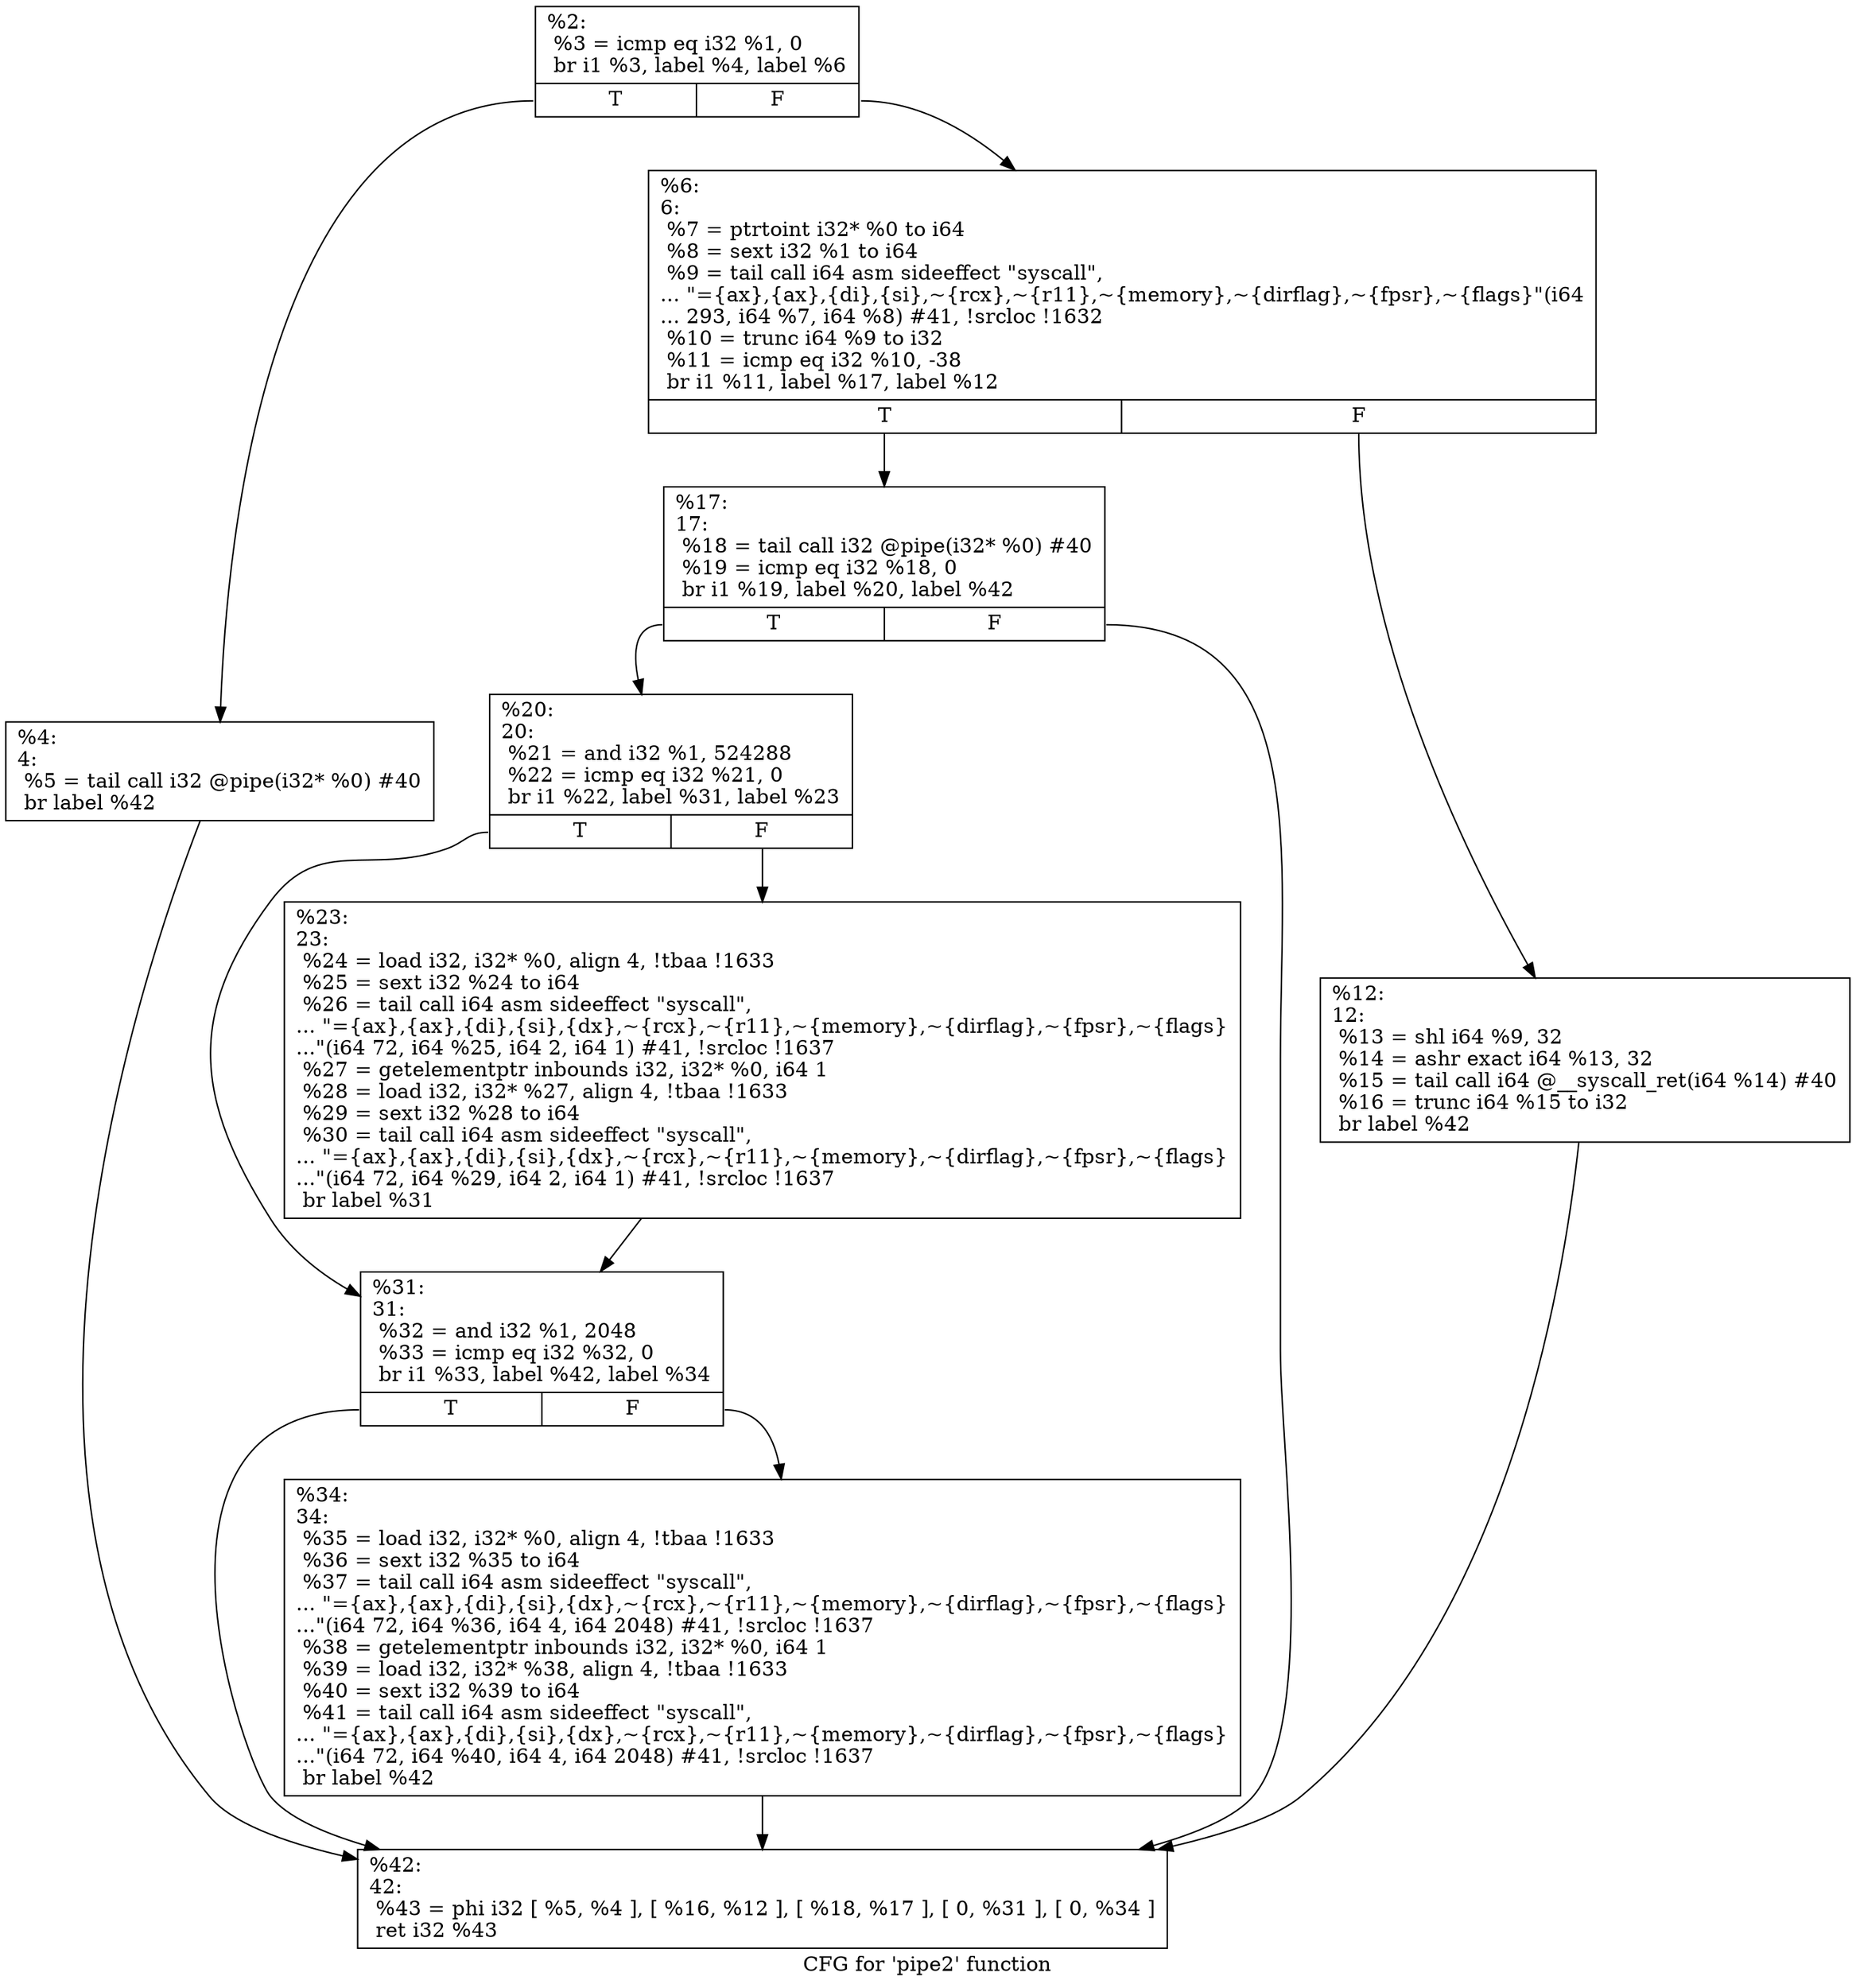 digraph "CFG for 'pipe2' function" {
	label="CFG for 'pipe2' function";

	Node0x167f300 [shape=record,label="{%2:\l  %3 = icmp eq i32 %1, 0\l  br i1 %3, label %4, label %6\l|{<s0>T|<s1>F}}"];
	Node0x167f300:s0 -> Node0x167f410;
	Node0x167f300:s1 -> Node0x167f460;
	Node0x167f410 [shape=record,label="{%4:\l4:                                                \l  %5 = tail call i32 @pipe(i32* %0) #40\l  br label %42\l}"];
	Node0x167f410 -> Node0x167f690;
	Node0x167f460 [shape=record,label="{%6:\l6:                                                \l  %7 = ptrtoint i32* %0 to i64\l  %8 = sext i32 %1 to i64\l  %9 = tail call i64 asm sideeffect \"syscall\",\l... \"=\{ax\},\{ax\},\{di\},\{si\},~\{rcx\},~\{r11\},~\{memory\},~\{dirflag\},~\{fpsr\},~\{flags\}\"(i64\l... 293, i64 %7, i64 %8) #41, !srcloc !1632\l  %10 = trunc i64 %9 to i32\l  %11 = icmp eq i32 %10, -38\l  br i1 %11, label %17, label %12\l|{<s0>T|<s1>F}}"];
	Node0x167f460:s0 -> Node0x167f500;
	Node0x167f460:s1 -> Node0x167f4b0;
	Node0x167f4b0 [shape=record,label="{%12:\l12:                                               \l  %13 = shl i64 %9, 32\l  %14 = ashr exact i64 %13, 32\l  %15 = tail call i64 @__syscall_ret(i64 %14) #40\l  %16 = trunc i64 %15 to i32\l  br label %42\l}"];
	Node0x167f4b0 -> Node0x167f690;
	Node0x167f500 [shape=record,label="{%17:\l17:                                               \l  %18 = tail call i32 @pipe(i32* %0) #40\l  %19 = icmp eq i32 %18, 0\l  br i1 %19, label %20, label %42\l|{<s0>T|<s1>F}}"];
	Node0x167f500:s0 -> Node0x167f550;
	Node0x167f500:s1 -> Node0x167f690;
	Node0x167f550 [shape=record,label="{%20:\l20:                                               \l  %21 = and i32 %1, 524288\l  %22 = icmp eq i32 %21, 0\l  br i1 %22, label %31, label %23\l|{<s0>T|<s1>F}}"];
	Node0x167f550:s0 -> Node0x167f5f0;
	Node0x167f550:s1 -> Node0x167f5a0;
	Node0x167f5a0 [shape=record,label="{%23:\l23:                                               \l  %24 = load i32, i32* %0, align 4, !tbaa !1633\l  %25 = sext i32 %24 to i64\l  %26 = tail call i64 asm sideeffect \"syscall\",\l... \"=\{ax\},\{ax\},\{di\},\{si\},\{dx\},~\{rcx\},~\{r11\},~\{memory\},~\{dirflag\},~\{fpsr\},~\{flags\}\l...\"(i64 72, i64 %25, i64 2, i64 1) #41, !srcloc !1637\l  %27 = getelementptr inbounds i32, i32* %0, i64 1\l  %28 = load i32, i32* %27, align 4, !tbaa !1633\l  %29 = sext i32 %28 to i64\l  %30 = tail call i64 asm sideeffect \"syscall\",\l... \"=\{ax\},\{ax\},\{di\},\{si\},\{dx\},~\{rcx\},~\{r11\},~\{memory\},~\{dirflag\},~\{fpsr\},~\{flags\}\l...\"(i64 72, i64 %29, i64 2, i64 1) #41, !srcloc !1637\l  br label %31\l}"];
	Node0x167f5a0 -> Node0x167f5f0;
	Node0x167f5f0 [shape=record,label="{%31:\l31:                                               \l  %32 = and i32 %1, 2048\l  %33 = icmp eq i32 %32, 0\l  br i1 %33, label %42, label %34\l|{<s0>T|<s1>F}}"];
	Node0x167f5f0:s0 -> Node0x167f690;
	Node0x167f5f0:s1 -> Node0x167f640;
	Node0x167f640 [shape=record,label="{%34:\l34:                                               \l  %35 = load i32, i32* %0, align 4, !tbaa !1633\l  %36 = sext i32 %35 to i64\l  %37 = tail call i64 asm sideeffect \"syscall\",\l... \"=\{ax\},\{ax\},\{di\},\{si\},\{dx\},~\{rcx\},~\{r11\},~\{memory\},~\{dirflag\},~\{fpsr\},~\{flags\}\l...\"(i64 72, i64 %36, i64 4, i64 2048) #41, !srcloc !1637\l  %38 = getelementptr inbounds i32, i32* %0, i64 1\l  %39 = load i32, i32* %38, align 4, !tbaa !1633\l  %40 = sext i32 %39 to i64\l  %41 = tail call i64 asm sideeffect \"syscall\",\l... \"=\{ax\},\{ax\},\{di\},\{si\},\{dx\},~\{rcx\},~\{r11\},~\{memory\},~\{dirflag\},~\{fpsr\},~\{flags\}\l...\"(i64 72, i64 %40, i64 4, i64 2048) #41, !srcloc !1637\l  br label %42\l}"];
	Node0x167f640 -> Node0x167f690;
	Node0x167f690 [shape=record,label="{%42:\l42:                                               \l  %43 = phi i32 [ %5, %4 ], [ %16, %12 ], [ %18, %17 ], [ 0, %31 ], [ 0, %34 ]\l  ret i32 %43\l}"];
}
